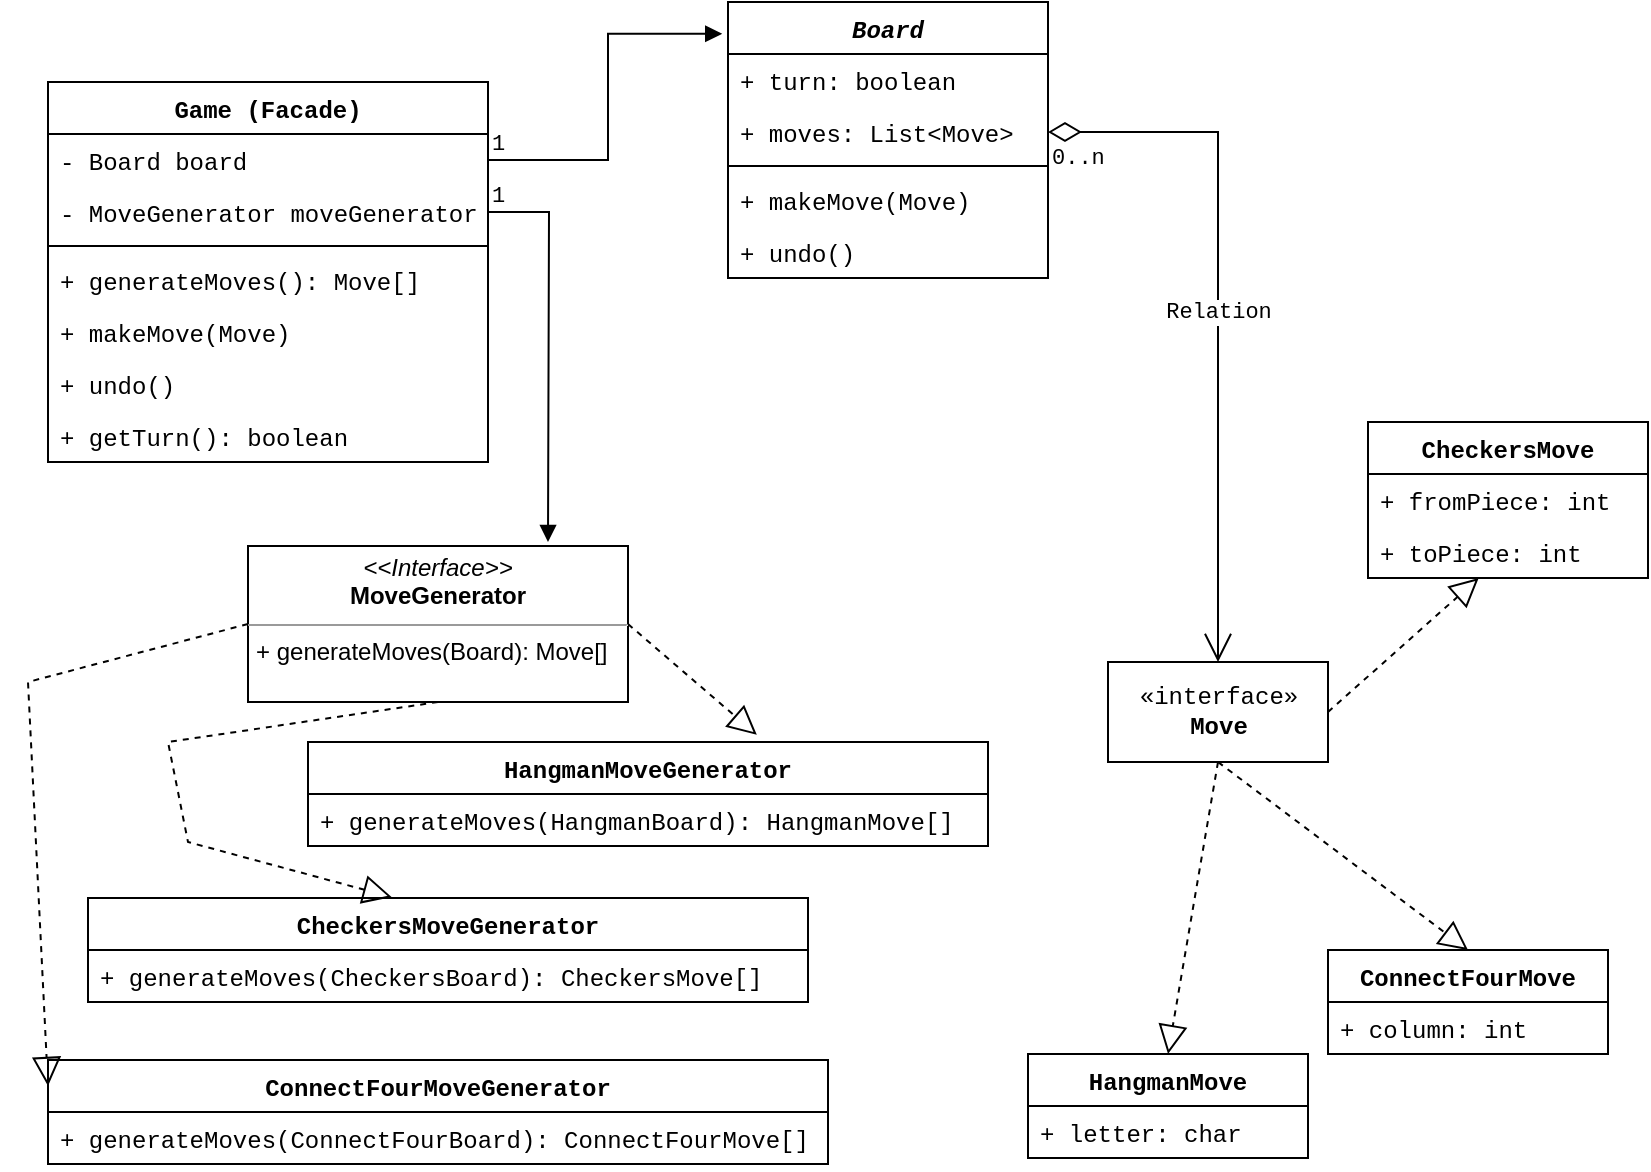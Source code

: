 <mxfile version="20.5.1" type="github">
  <diagram id="h_nkCJeNbxuBH3u3GuZV" name="Page-1">
    <mxGraphModel dx="1289" dy="742" grid="1" gridSize="10" guides="1" tooltips="1" connect="1" arrows="1" fold="1" page="1" pageScale="1" pageWidth="850" pageHeight="1100" math="0" shadow="0">
      <root>
        <mxCell id="0" />
        <mxCell id="1" parent="0" />
        <mxCell id="tKDoVAYZ7wEW3-KZ-8f7-16" value="Game (Facade)" style="swimlane;fontStyle=1;align=center;verticalAlign=top;childLayout=stackLayout;horizontal=1;startSize=26;horizontalStack=0;resizeParent=1;resizeParentMax=0;resizeLast=0;collapsible=1;marginBottom=0;fontFamily=Courier New;" vertex="1" parent="1">
          <mxGeometry x="40" y="90" width="220" height="190" as="geometry" />
        </mxCell>
        <mxCell id="tKDoVAYZ7wEW3-KZ-8f7-20" value="- Board board" style="text;strokeColor=none;fillColor=none;align=left;verticalAlign=top;spacingLeft=4;spacingRight=4;overflow=hidden;rotatable=0;points=[[0,0.5],[1,0.5]];portConstraint=eastwest;fontFamily=Courier New;" vertex="1" parent="tKDoVAYZ7wEW3-KZ-8f7-16">
          <mxGeometry y="26" width="220" height="26" as="geometry" />
        </mxCell>
        <mxCell id="tKDoVAYZ7wEW3-KZ-8f7-28" value="- MoveGenerator moveGenerator" style="text;strokeColor=none;fillColor=none;align=left;verticalAlign=top;spacingLeft=4;spacingRight=4;overflow=hidden;rotatable=0;points=[[0,0.5],[1,0.5]];portConstraint=eastwest;fontFamily=Courier New;" vertex="1" parent="tKDoVAYZ7wEW3-KZ-8f7-16">
          <mxGeometry y="52" width="220" height="26" as="geometry" />
        </mxCell>
        <mxCell id="tKDoVAYZ7wEW3-KZ-8f7-18" value="" style="line;strokeWidth=1;fillColor=none;align=left;verticalAlign=middle;spacingTop=-1;spacingLeft=3;spacingRight=3;rotatable=0;labelPosition=right;points=[];portConstraint=eastwest;strokeColor=inherit;fontFamily=Courier New;" vertex="1" parent="tKDoVAYZ7wEW3-KZ-8f7-16">
          <mxGeometry y="78" width="220" height="8" as="geometry" />
        </mxCell>
        <mxCell id="tKDoVAYZ7wEW3-KZ-8f7-19" value="+ generateMoves(): Move[]" style="text;strokeColor=none;fillColor=none;align=left;verticalAlign=top;spacingLeft=4;spacingRight=4;overflow=hidden;rotatable=0;points=[[0,0.5],[1,0.5]];portConstraint=eastwest;fontFamily=Courier New;" vertex="1" parent="tKDoVAYZ7wEW3-KZ-8f7-16">
          <mxGeometry y="86" width="220" height="26" as="geometry" />
        </mxCell>
        <mxCell id="tKDoVAYZ7wEW3-KZ-8f7-21" value="+ makeMove(Move)" style="text;strokeColor=none;fillColor=none;align=left;verticalAlign=top;spacingLeft=4;spacingRight=4;overflow=hidden;rotatable=0;points=[[0,0.5],[1,0.5]];portConstraint=eastwest;fontFamily=Courier New;" vertex="1" parent="tKDoVAYZ7wEW3-KZ-8f7-16">
          <mxGeometry y="112" width="220" height="26" as="geometry" />
        </mxCell>
        <mxCell id="tKDoVAYZ7wEW3-KZ-8f7-22" value="+ undo()" style="text;strokeColor=none;fillColor=none;align=left;verticalAlign=top;spacingLeft=4;spacingRight=4;overflow=hidden;rotatable=0;points=[[0,0.5],[1,0.5]];portConstraint=eastwest;fontFamily=Courier New;" vertex="1" parent="tKDoVAYZ7wEW3-KZ-8f7-16">
          <mxGeometry y="138" width="220" height="26" as="geometry" />
        </mxCell>
        <mxCell id="tKDoVAYZ7wEW3-KZ-8f7-37" value="+ getTurn(): boolean" style="text;strokeColor=none;fillColor=none;align=left;verticalAlign=top;spacingLeft=4;spacingRight=4;overflow=hidden;rotatable=0;points=[[0,0.5],[1,0.5]];portConstraint=eastwest;fontFamily=Courier New;" vertex="1" parent="tKDoVAYZ7wEW3-KZ-8f7-16">
          <mxGeometry y="164" width="220" height="26" as="geometry" />
        </mxCell>
        <mxCell id="tKDoVAYZ7wEW3-KZ-8f7-39" value="ConnectFourMove" style="swimlane;fontStyle=1;childLayout=stackLayout;horizontal=1;startSize=26;fillColor=none;horizontalStack=0;resizeParent=1;resizeParentMax=0;resizeLast=0;collapsible=1;marginBottom=0;fontFamily=Courier New;" vertex="1" parent="1">
          <mxGeometry x="680" y="524" width="140" height="52" as="geometry" />
        </mxCell>
        <mxCell id="tKDoVAYZ7wEW3-KZ-8f7-40" value="+ column: int" style="text;strokeColor=none;fillColor=none;align=left;verticalAlign=top;spacingLeft=4;spacingRight=4;overflow=hidden;rotatable=0;points=[[0,0.5],[1,0.5]];portConstraint=eastwest;fontFamily=Courier New;" vertex="1" parent="tKDoVAYZ7wEW3-KZ-8f7-39">
          <mxGeometry y="26" width="140" height="26" as="geometry" />
        </mxCell>
        <mxCell id="tKDoVAYZ7wEW3-KZ-8f7-43" value="HangmanMove" style="swimlane;fontStyle=1;childLayout=stackLayout;horizontal=1;startSize=26;fillColor=none;horizontalStack=0;resizeParent=1;resizeParentMax=0;resizeLast=0;collapsible=1;marginBottom=0;fontFamily=Courier New;" vertex="1" parent="1">
          <mxGeometry x="530" y="576" width="140" height="52" as="geometry" />
        </mxCell>
        <mxCell id="tKDoVAYZ7wEW3-KZ-8f7-44" value="+ letter: char" style="text;strokeColor=none;fillColor=none;align=left;verticalAlign=top;spacingLeft=4;spacingRight=4;overflow=hidden;rotatable=0;points=[[0,0.5],[1,0.5]];portConstraint=eastwest;fontFamily=Courier New;" vertex="1" parent="tKDoVAYZ7wEW3-KZ-8f7-43">
          <mxGeometry y="26" width="140" height="26" as="geometry" />
        </mxCell>
        <mxCell id="tKDoVAYZ7wEW3-KZ-8f7-47" value="CheckersMove" style="swimlane;fontStyle=1;childLayout=stackLayout;horizontal=1;startSize=26;fillColor=none;horizontalStack=0;resizeParent=1;resizeParentMax=0;resizeLast=0;collapsible=1;marginBottom=0;fontFamily=Courier New;" vertex="1" parent="1">
          <mxGeometry x="700" y="260" width="140" height="78" as="geometry" />
        </mxCell>
        <mxCell id="tKDoVAYZ7wEW3-KZ-8f7-48" value="+ fromPiece: int" style="text;strokeColor=none;fillColor=none;align=left;verticalAlign=top;spacingLeft=4;spacingRight=4;overflow=hidden;rotatable=0;points=[[0,0.5],[1,0.5]];portConstraint=eastwest;fontFamily=Courier New;" vertex="1" parent="tKDoVAYZ7wEW3-KZ-8f7-47">
          <mxGeometry y="26" width="140" height="26" as="geometry" />
        </mxCell>
        <mxCell id="tKDoVAYZ7wEW3-KZ-8f7-49" value="+ toPiece: int" style="text;strokeColor=none;fillColor=none;align=left;verticalAlign=top;spacingLeft=4;spacingRight=4;overflow=hidden;rotatable=0;points=[[0,0.5],[1,0.5]];portConstraint=eastwest;fontFamily=Courier New;" vertex="1" parent="tKDoVAYZ7wEW3-KZ-8f7-47">
          <mxGeometry y="52" width="140" height="26" as="geometry" />
        </mxCell>
        <mxCell id="tKDoVAYZ7wEW3-KZ-8f7-51" value="«interface»&lt;br&gt;&lt;b&gt;Move&lt;/b&gt;" style="html=1;fontFamily=Courier New;" vertex="1" parent="1">
          <mxGeometry x="570" y="380" width="110" height="50" as="geometry" />
        </mxCell>
        <mxCell id="tKDoVAYZ7wEW3-KZ-8f7-52" value="" style="endArrow=block;dashed=1;endFill=0;endSize=12;html=1;rounded=0;fontFamily=Courier New;entryX=0.5;entryY=0;entryDx=0;entryDy=0;exitX=0.5;exitY=1;exitDx=0;exitDy=0;" edge="1" parent="1" source="tKDoVAYZ7wEW3-KZ-8f7-51" target="tKDoVAYZ7wEW3-KZ-8f7-39">
          <mxGeometry width="160" relative="1" as="geometry">
            <mxPoint x="450" y="400" as="sourcePoint" />
            <mxPoint x="610" y="400" as="targetPoint" />
          </mxGeometry>
        </mxCell>
        <mxCell id="tKDoVAYZ7wEW3-KZ-8f7-53" value="" style="endArrow=block;dashed=1;endFill=0;endSize=12;html=1;rounded=0;fontFamily=Courier New;exitX=1;exitY=0.5;exitDx=0;exitDy=0;" edge="1" parent="1" source="tKDoVAYZ7wEW3-KZ-8f7-51" target="tKDoVAYZ7wEW3-KZ-8f7-49">
          <mxGeometry width="160" relative="1" as="geometry">
            <mxPoint x="635" y="440" as="sourcePoint" />
            <mxPoint x="640" y="560" as="targetPoint" />
          </mxGeometry>
        </mxCell>
        <mxCell id="tKDoVAYZ7wEW3-KZ-8f7-54" value="" style="endArrow=block;dashed=1;endFill=0;endSize=12;html=1;rounded=0;fontFamily=Courier New;exitX=0.5;exitY=1;exitDx=0;exitDy=0;entryX=0.5;entryY=0;entryDx=0;entryDy=0;" edge="1" parent="1" source="tKDoVAYZ7wEW3-KZ-8f7-51" target="tKDoVAYZ7wEW3-KZ-8f7-43">
          <mxGeometry width="160" relative="1" as="geometry">
            <mxPoint x="450" y="400" as="sourcePoint" />
            <mxPoint x="610" y="400" as="targetPoint" />
          </mxGeometry>
        </mxCell>
        <mxCell id="tKDoVAYZ7wEW3-KZ-8f7-55" value="Board" style="swimlane;fontStyle=3;align=center;verticalAlign=top;childLayout=stackLayout;horizontal=1;startSize=26;horizontalStack=0;resizeParent=1;resizeParentMax=0;resizeLast=0;collapsible=1;marginBottom=0;fontFamily=Courier New;" vertex="1" parent="1">
          <mxGeometry x="380" y="50" width="160" height="138" as="geometry" />
        </mxCell>
        <mxCell id="tKDoVAYZ7wEW3-KZ-8f7-60" value="+ turn: boolean" style="text;strokeColor=none;fillColor=none;align=left;verticalAlign=top;spacingLeft=4;spacingRight=4;overflow=hidden;rotatable=0;points=[[0,0.5],[1,0.5]];portConstraint=eastwest;fontFamily=Courier New;" vertex="1" parent="tKDoVAYZ7wEW3-KZ-8f7-55">
          <mxGeometry y="26" width="160" height="26" as="geometry" />
        </mxCell>
        <mxCell id="tKDoVAYZ7wEW3-KZ-8f7-61" value="+ moves: List&lt;Move&gt;" style="text;strokeColor=none;fillColor=none;align=left;verticalAlign=top;spacingLeft=4;spacingRight=4;overflow=hidden;rotatable=0;points=[[0,0.5],[1,0.5]];portConstraint=eastwest;fontFamily=Courier New;" vertex="1" parent="tKDoVAYZ7wEW3-KZ-8f7-55">
          <mxGeometry y="52" width="160" height="26" as="geometry" />
        </mxCell>
        <mxCell id="tKDoVAYZ7wEW3-KZ-8f7-57" value="" style="line;strokeWidth=1;fillColor=none;align=left;verticalAlign=middle;spacingTop=-1;spacingLeft=3;spacingRight=3;rotatable=0;labelPosition=right;points=[];portConstraint=eastwest;strokeColor=inherit;fontFamily=Courier New;" vertex="1" parent="tKDoVAYZ7wEW3-KZ-8f7-55">
          <mxGeometry y="78" width="160" height="8" as="geometry" />
        </mxCell>
        <mxCell id="tKDoVAYZ7wEW3-KZ-8f7-58" value="+ makeMove(Move)" style="text;strokeColor=none;fillColor=none;align=left;verticalAlign=top;spacingLeft=4;spacingRight=4;overflow=hidden;rotatable=0;points=[[0,0.5],[1,0.5]];portConstraint=eastwest;fontFamily=Courier New;" vertex="1" parent="tKDoVAYZ7wEW3-KZ-8f7-55">
          <mxGeometry y="86" width="160" height="26" as="geometry" />
        </mxCell>
        <mxCell id="tKDoVAYZ7wEW3-KZ-8f7-59" value="+ undo()" style="text;strokeColor=none;fillColor=none;align=left;verticalAlign=top;spacingLeft=4;spacingRight=4;overflow=hidden;rotatable=0;points=[[0,0.5],[1,0.5]];portConstraint=eastwest;fontFamily=Courier New;" vertex="1" parent="tKDoVAYZ7wEW3-KZ-8f7-55">
          <mxGeometry y="112" width="160" height="26" as="geometry" />
        </mxCell>
        <mxCell id="tKDoVAYZ7wEW3-KZ-8f7-62" value="Relation" style="endArrow=open;html=1;endSize=12;startArrow=diamondThin;startSize=14;startFill=0;edgeStyle=orthogonalEdgeStyle;rounded=0;fontFamily=Courier New;entryX=0.5;entryY=0;entryDx=0;entryDy=0;" edge="1" parent="1" source="tKDoVAYZ7wEW3-KZ-8f7-61" target="tKDoVAYZ7wEW3-KZ-8f7-51">
          <mxGeometry relative="1" as="geometry">
            <mxPoint x="600" y="310" as="sourcePoint" />
            <mxPoint x="600" y="340" as="targetPoint" />
          </mxGeometry>
        </mxCell>
        <mxCell id="tKDoVAYZ7wEW3-KZ-8f7-63" value="0..n" style="edgeLabel;resizable=0;html=1;align=left;verticalAlign=top;fontFamily=Courier New;" connectable="0" vertex="1" parent="tKDoVAYZ7wEW3-KZ-8f7-62">
          <mxGeometry x="-1" relative="1" as="geometry" />
        </mxCell>
        <mxCell id="tKDoVAYZ7wEW3-KZ-8f7-69" value="CheckersMoveGenerator" style="swimlane;fontStyle=1;childLayout=stackLayout;horizontal=1;startSize=26;fillColor=none;horizontalStack=0;resizeParent=1;resizeParentMax=0;resizeLast=0;collapsible=1;marginBottom=0;fontFamily=Courier New;" vertex="1" parent="1">
          <mxGeometry x="60" y="498" width="360" height="52" as="geometry" />
        </mxCell>
        <mxCell id="tKDoVAYZ7wEW3-KZ-8f7-70" value="+ generateMoves(CheckersBoard): CheckersMove[]" style="text;strokeColor=none;fillColor=none;align=left;verticalAlign=top;spacingLeft=4;spacingRight=4;overflow=hidden;rotatable=0;points=[[0,0.5],[1,0.5]];portConstraint=eastwest;fontFamily=Courier New;" vertex="1" parent="tKDoVAYZ7wEW3-KZ-8f7-69">
          <mxGeometry y="26" width="360" height="26" as="geometry" />
        </mxCell>
        <mxCell id="tKDoVAYZ7wEW3-KZ-8f7-74" value="&lt;p style=&quot;margin:0px;margin-top:4px;text-align:center;&quot;&gt;&lt;i&gt;&amp;lt;&amp;lt;Interface&amp;gt;&amp;gt;&lt;/i&gt;&lt;br&gt;&lt;b&gt;MoveGenerator&lt;/b&gt;&lt;/p&gt;&lt;hr size=&quot;1&quot;&gt;&lt;p style=&quot;margin:0px;margin-left:4px;&quot;&gt;+ generateMoves(Board): Move[]&lt;/p&gt;" style="verticalAlign=top;align=left;overflow=fill;fontSize=12;fontFamily=Helvetica;html=1;" vertex="1" parent="1">
          <mxGeometry x="140" y="322" width="190" height="78" as="geometry" />
        </mxCell>
        <mxCell id="tKDoVAYZ7wEW3-KZ-8f7-75" value="HangmanMoveGenerator" style="swimlane;fontStyle=1;childLayout=stackLayout;horizontal=1;startSize=26;fillColor=none;horizontalStack=0;resizeParent=1;resizeParentMax=0;resizeLast=0;collapsible=1;marginBottom=0;fontFamily=Courier New;" vertex="1" parent="1">
          <mxGeometry x="170" y="420" width="340" height="52" as="geometry" />
        </mxCell>
        <mxCell id="tKDoVAYZ7wEW3-KZ-8f7-76" value="+ generateMoves(HangmanBoard): HangmanMove[]" style="text;strokeColor=none;fillColor=none;align=left;verticalAlign=top;spacingLeft=4;spacingRight=4;overflow=hidden;rotatable=0;points=[[0,0.5],[1,0.5]];portConstraint=eastwest;fontFamily=Courier New;" vertex="1" parent="tKDoVAYZ7wEW3-KZ-8f7-75">
          <mxGeometry y="26" width="340" height="26" as="geometry" />
        </mxCell>
        <mxCell id="tKDoVAYZ7wEW3-KZ-8f7-78" value="ConnectFourMoveGenerator" style="swimlane;fontStyle=1;childLayout=stackLayout;horizontal=1;startSize=26;fillColor=none;horizontalStack=0;resizeParent=1;resizeParentMax=0;resizeLast=0;collapsible=1;marginBottom=0;fontFamily=Courier New;" vertex="1" parent="1">
          <mxGeometry x="40" y="579" width="390" height="52" as="geometry" />
        </mxCell>
        <mxCell id="tKDoVAYZ7wEW3-KZ-8f7-79" value="+ generateMoves(ConnectFourBoard): ConnectFourMove[]" style="text;strokeColor=none;fillColor=none;align=left;verticalAlign=top;spacingLeft=4;spacingRight=4;overflow=hidden;rotatable=0;points=[[0,0.5],[1,0.5]];portConstraint=eastwest;fontFamily=Courier New;" vertex="1" parent="tKDoVAYZ7wEW3-KZ-8f7-78">
          <mxGeometry y="26" width="390" height="26" as="geometry" />
        </mxCell>
        <mxCell id="tKDoVAYZ7wEW3-KZ-8f7-80" value="" style="endArrow=block;dashed=1;endFill=0;endSize=12;html=1;rounded=0;fontFamily=Courier New;exitX=1;exitY=0.5;exitDx=0;exitDy=0;entryX=0.66;entryY=-0.069;entryDx=0;entryDy=0;entryPerimeter=0;" edge="1" parent="1" source="tKDoVAYZ7wEW3-KZ-8f7-74" target="tKDoVAYZ7wEW3-KZ-8f7-75">
          <mxGeometry width="160" relative="1" as="geometry">
            <mxPoint x="340" y="360" as="sourcePoint" />
            <mxPoint x="500" y="360" as="targetPoint" />
          </mxGeometry>
        </mxCell>
        <mxCell id="tKDoVAYZ7wEW3-KZ-8f7-81" value="" style="endArrow=block;dashed=1;endFill=0;endSize=12;html=1;rounded=0;fontFamily=Courier New;exitX=0.5;exitY=1;exitDx=0;exitDy=0;entryX=0.422;entryY=-0.008;entryDx=0;entryDy=0;entryPerimeter=0;" edge="1" parent="1" source="tKDoVAYZ7wEW3-KZ-8f7-74" target="tKDoVAYZ7wEW3-KZ-8f7-69">
          <mxGeometry width="160" relative="1" as="geometry">
            <mxPoint x="340" y="371" as="sourcePoint" />
            <mxPoint x="404.4" y="426.412" as="targetPoint" />
            <Array as="points">
              <mxPoint x="100" y="420" />
              <mxPoint x="110" y="470" />
            </Array>
          </mxGeometry>
        </mxCell>
        <mxCell id="tKDoVAYZ7wEW3-KZ-8f7-82" value="" style="endArrow=block;dashed=1;endFill=0;endSize=12;html=1;rounded=0;fontFamily=Courier New;exitX=0;exitY=0.5;exitDx=0;exitDy=0;entryX=0;entryY=0.25;entryDx=0;entryDy=0;" edge="1" parent="1" source="tKDoVAYZ7wEW3-KZ-8f7-74" target="tKDoVAYZ7wEW3-KZ-8f7-78">
          <mxGeometry width="160" relative="1" as="geometry">
            <mxPoint x="340" y="360" as="sourcePoint" />
            <mxPoint x="500" y="360" as="targetPoint" />
            <Array as="points">
              <mxPoint x="30" y="390" />
            </Array>
          </mxGeometry>
        </mxCell>
        <mxCell id="tKDoVAYZ7wEW3-KZ-8f7-83" value="" style="endArrow=block;endFill=1;html=1;edgeStyle=orthogonalEdgeStyle;align=left;verticalAlign=top;rounded=0;fontFamily=Courier New;exitX=1;exitY=0.5;exitDx=0;exitDy=0;" edge="1" parent="1" source="tKDoVAYZ7wEW3-KZ-8f7-28">
          <mxGeometry x="-1" relative="1" as="geometry">
            <mxPoint x="340" y="360" as="sourcePoint" />
            <mxPoint x="290" y="320" as="targetPoint" />
          </mxGeometry>
        </mxCell>
        <mxCell id="tKDoVAYZ7wEW3-KZ-8f7-84" value="1" style="edgeLabel;resizable=0;html=1;align=left;verticalAlign=bottom;fontFamily=Courier New;" connectable="0" vertex="1" parent="tKDoVAYZ7wEW3-KZ-8f7-83">
          <mxGeometry x="-1" relative="1" as="geometry" />
        </mxCell>
        <mxCell id="tKDoVAYZ7wEW3-KZ-8f7-85" value="" style="endArrow=block;endFill=1;html=1;edgeStyle=orthogonalEdgeStyle;align=left;verticalAlign=top;rounded=0;fontFamily=Courier New;exitX=1;exitY=0.5;exitDx=0;exitDy=0;entryX=-0.018;entryY=0.115;entryDx=0;entryDy=0;entryPerimeter=0;" edge="1" parent="1" source="tKDoVAYZ7wEW3-KZ-8f7-20" target="tKDoVAYZ7wEW3-KZ-8f7-55">
          <mxGeometry x="-1" relative="1" as="geometry">
            <mxPoint x="340" y="360" as="sourcePoint" />
            <mxPoint x="500" y="360" as="targetPoint" />
          </mxGeometry>
        </mxCell>
        <mxCell id="tKDoVAYZ7wEW3-KZ-8f7-86" value="1" style="edgeLabel;resizable=0;html=1;align=left;verticalAlign=bottom;fontFamily=Courier New;" connectable="0" vertex="1" parent="tKDoVAYZ7wEW3-KZ-8f7-85">
          <mxGeometry x="-1" relative="1" as="geometry" />
        </mxCell>
      </root>
    </mxGraphModel>
  </diagram>
</mxfile>
